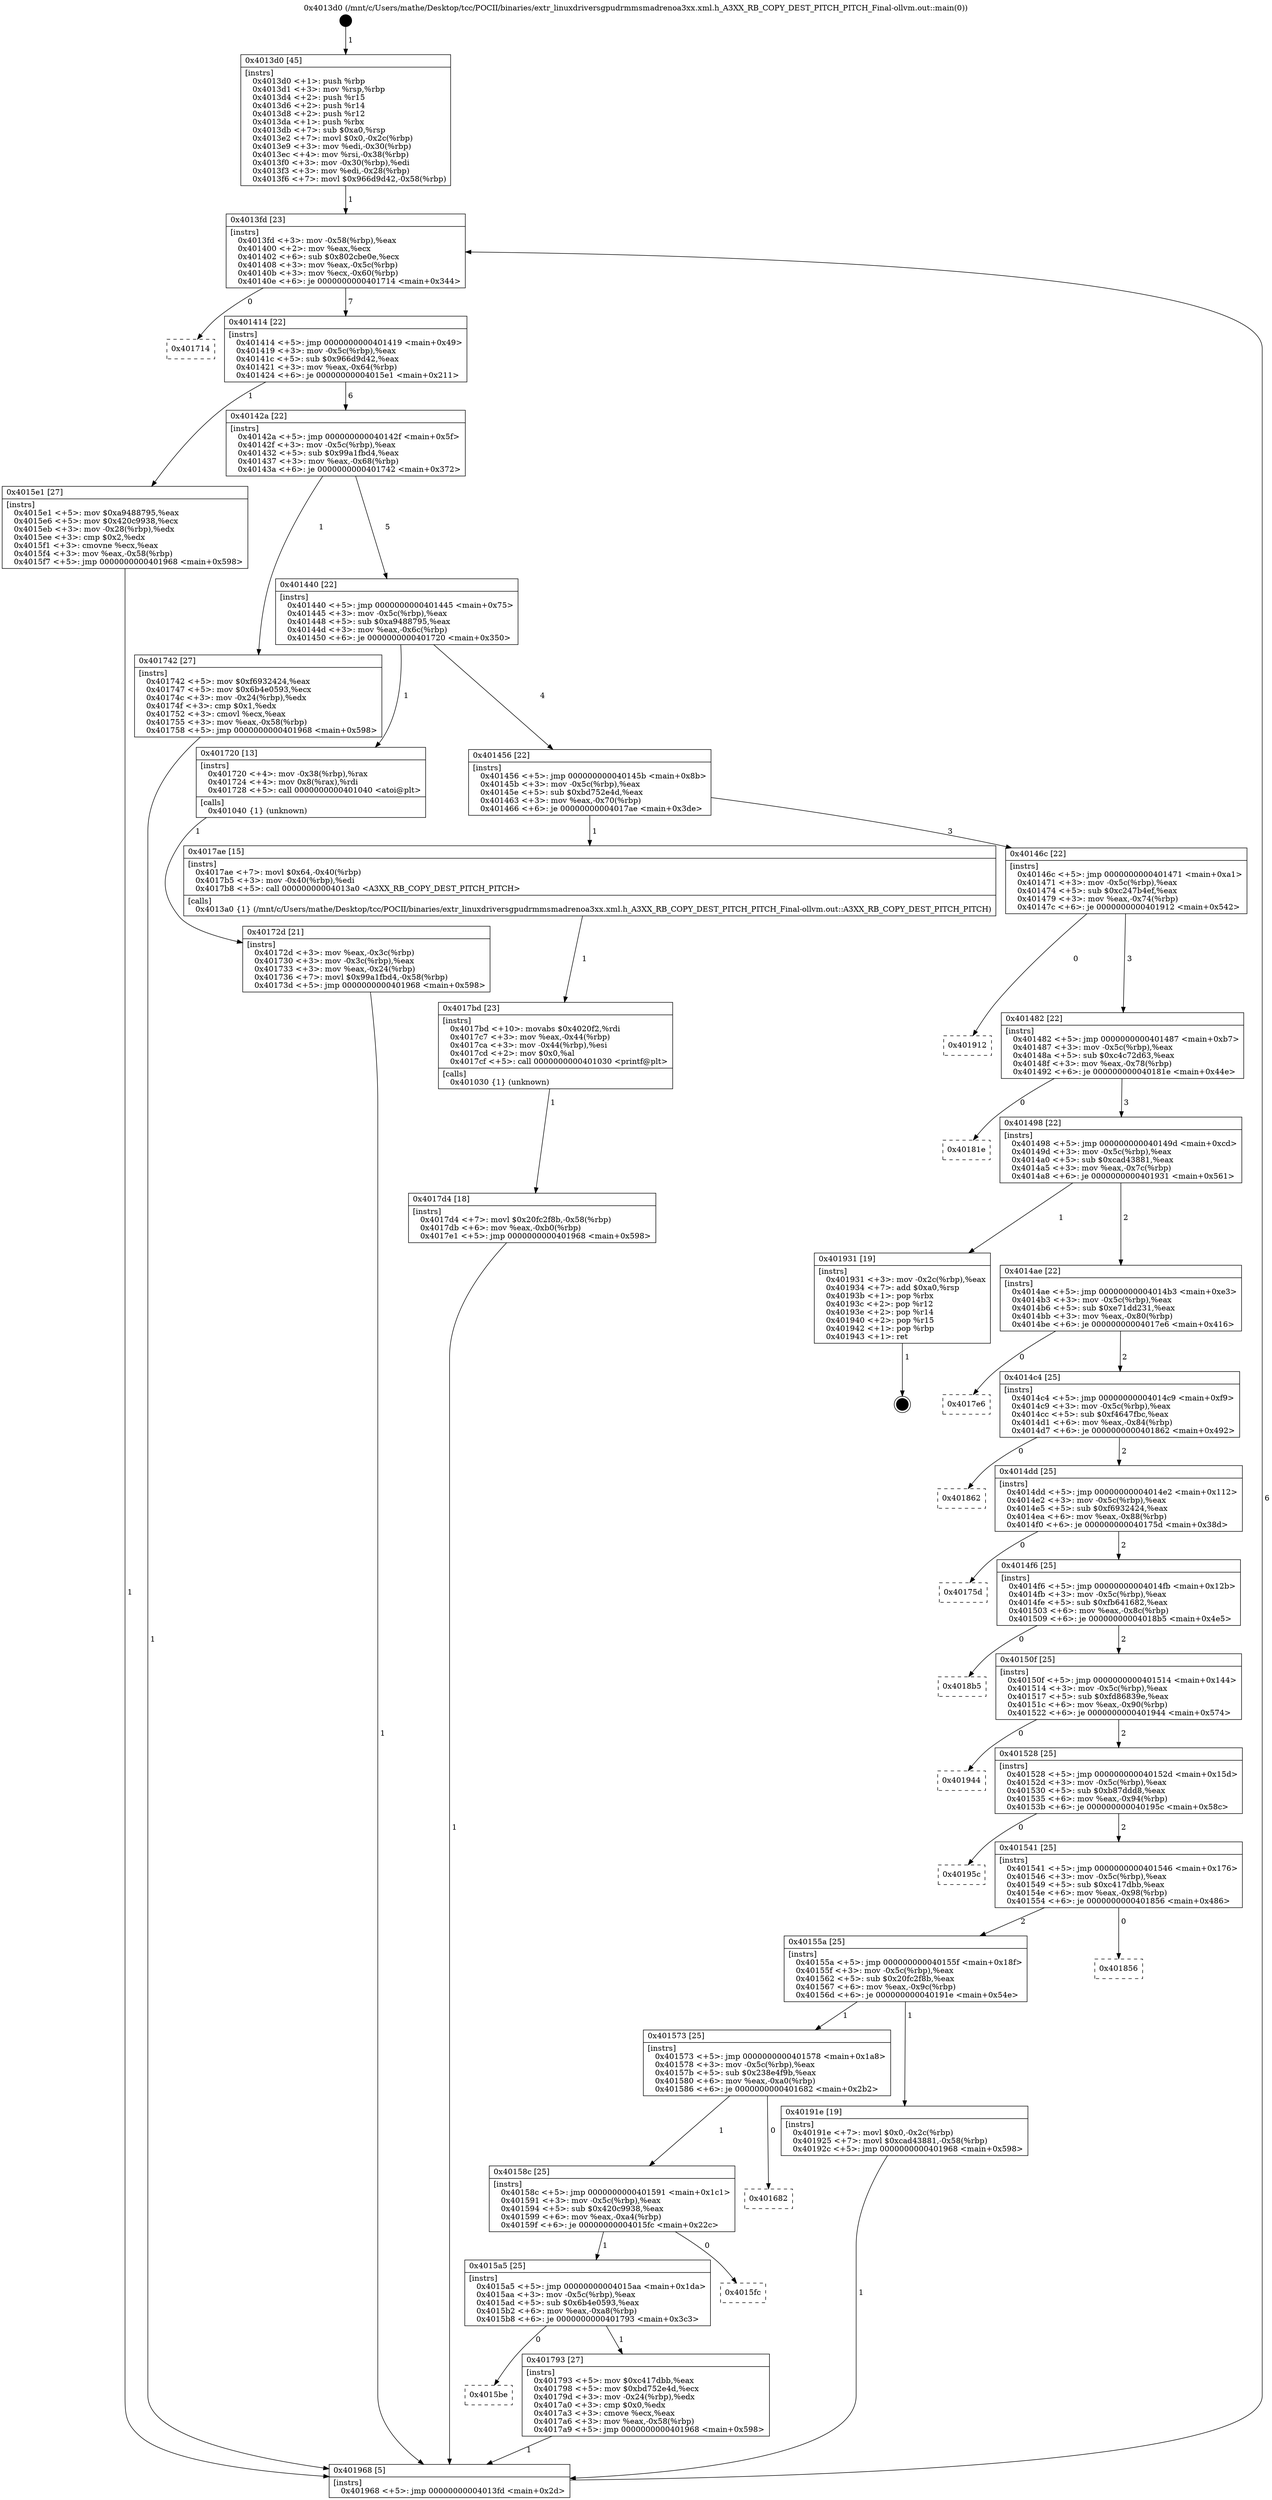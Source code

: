 digraph "0x4013d0" {
  label = "0x4013d0 (/mnt/c/Users/mathe/Desktop/tcc/POCII/binaries/extr_linuxdriversgpudrmmsmadrenoa3xx.xml.h_A3XX_RB_COPY_DEST_PITCH_PITCH_Final-ollvm.out::main(0))"
  labelloc = "t"
  node[shape=record]

  Entry [label="",width=0.3,height=0.3,shape=circle,fillcolor=black,style=filled]
  "0x4013fd" [label="{
     0x4013fd [23]\l
     | [instrs]\l
     &nbsp;&nbsp;0x4013fd \<+3\>: mov -0x58(%rbp),%eax\l
     &nbsp;&nbsp;0x401400 \<+2\>: mov %eax,%ecx\l
     &nbsp;&nbsp;0x401402 \<+6\>: sub $0x802cbe0e,%ecx\l
     &nbsp;&nbsp;0x401408 \<+3\>: mov %eax,-0x5c(%rbp)\l
     &nbsp;&nbsp;0x40140b \<+3\>: mov %ecx,-0x60(%rbp)\l
     &nbsp;&nbsp;0x40140e \<+6\>: je 0000000000401714 \<main+0x344\>\l
  }"]
  "0x401714" [label="{
     0x401714\l
  }", style=dashed]
  "0x401414" [label="{
     0x401414 [22]\l
     | [instrs]\l
     &nbsp;&nbsp;0x401414 \<+5\>: jmp 0000000000401419 \<main+0x49\>\l
     &nbsp;&nbsp;0x401419 \<+3\>: mov -0x5c(%rbp),%eax\l
     &nbsp;&nbsp;0x40141c \<+5\>: sub $0x966d9d42,%eax\l
     &nbsp;&nbsp;0x401421 \<+3\>: mov %eax,-0x64(%rbp)\l
     &nbsp;&nbsp;0x401424 \<+6\>: je 00000000004015e1 \<main+0x211\>\l
  }"]
  Exit [label="",width=0.3,height=0.3,shape=circle,fillcolor=black,style=filled,peripheries=2]
  "0x4015e1" [label="{
     0x4015e1 [27]\l
     | [instrs]\l
     &nbsp;&nbsp;0x4015e1 \<+5\>: mov $0xa9488795,%eax\l
     &nbsp;&nbsp;0x4015e6 \<+5\>: mov $0x420c9938,%ecx\l
     &nbsp;&nbsp;0x4015eb \<+3\>: mov -0x28(%rbp),%edx\l
     &nbsp;&nbsp;0x4015ee \<+3\>: cmp $0x2,%edx\l
     &nbsp;&nbsp;0x4015f1 \<+3\>: cmovne %ecx,%eax\l
     &nbsp;&nbsp;0x4015f4 \<+3\>: mov %eax,-0x58(%rbp)\l
     &nbsp;&nbsp;0x4015f7 \<+5\>: jmp 0000000000401968 \<main+0x598\>\l
  }"]
  "0x40142a" [label="{
     0x40142a [22]\l
     | [instrs]\l
     &nbsp;&nbsp;0x40142a \<+5\>: jmp 000000000040142f \<main+0x5f\>\l
     &nbsp;&nbsp;0x40142f \<+3\>: mov -0x5c(%rbp),%eax\l
     &nbsp;&nbsp;0x401432 \<+5\>: sub $0x99a1fbd4,%eax\l
     &nbsp;&nbsp;0x401437 \<+3\>: mov %eax,-0x68(%rbp)\l
     &nbsp;&nbsp;0x40143a \<+6\>: je 0000000000401742 \<main+0x372\>\l
  }"]
  "0x401968" [label="{
     0x401968 [5]\l
     | [instrs]\l
     &nbsp;&nbsp;0x401968 \<+5\>: jmp 00000000004013fd \<main+0x2d\>\l
  }"]
  "0x4013d0" [label="{
     0x4013d0 [45]\l
     | [instrs]\l
     &nbsp;&nbsp;0x4013d0 \<+1\>: push %rbp\l
     &nbsp;&nbsp;0x4013d1 \<+3\>: mov %rsp,%rbp\l
     &nbsp;&nbsp;0x4013d4 \<+2\>: push %r15\l
     &nbsp;&nbsp;0x4013d6 \<+2\>: push %r14\l
     &nbsp;&nbsp;0x4013d8 \<+2\>: push %r12\l
     &nbsp;&nbsp;0x4013da \<+1\>: push %rbx\l
     &nbsp;&nbsp;0x4013db \<+7\>: sub $0xa0,%rsp\l
     &nbsp;&nbsp;0x4013e2 \<+7\>: movl $0x0,-0x2c(%rbp)\l
     &nbsp;&nbsp;0x4013e9 \<+3\>: mov %edi,-0x30(%rbp)\l
     &nbsp;&nbsp;0x4013ec \<+4\>: mov %rsi,-0x38(%rbp)\l
     &nbsp;&nbsp;0x4013f0 \<+3\>: mov -0x30(%rbp),%edi\l
     &nbsp;&nbsp;0x4013f3 \<+3\>: mov %edi,-0x28(%rbp)\l
     &nbsp;&nbsp;0x4013f6 \<+7\>: movl $0x966d9d42,-0x58(%rbp)\l
  }"]
  "0x4017d4" [label="{
     0x4017d4 [18]\l
     | [instrs]\l
     &nbsp;&nbsp;0x4017d4 \<+7\>: movl $0x20fc2f8b,-0x58(%rbp)\l
     &nbsp;&nbsp;0x4017db \<+6\>: mov %eax,-0xb0(%rbp)\l
     &nbsp;&nbsp;0x4017e1 \<+5\>: jmp 0000000000401968 \<main+0x598\>\l
  }"]
  "0x401742" [label="{
     0x401742 [27]\l
     | [instrs]\l
     &nbsp;&nbsp;0x401742 \<+5\>: mov $0xf6932424,%eax\l
     &nbsp;&nbsp;0x401747 \<+5\>: mov $0x6b4e0593,%ecx\l
     &nbsp;&nbsp;0x40174c \<+3\>: mov -0x24(%rbp),%edx\l
     &nbsp;&nbsp;0x40174f \<+3\>: cmp $0x1,%edx\l
     &nbsp;&nbsp;0x401752 \<+3\>: cmovl %ecx,%eax\l
     &nbsp;&nbsp;0x401755 \<+3\>: mov %eax,-0x58(%rbp)\l
     &nbsp;&nbsp;0x401758 \<+5\>: jmp 0000000000401968 \<main+0x598\>\l
  }"]
  "0x401440" [label="{
     0x401440 [22]\l
     | [instrs]\l
     &nbsp;&nbsp;0x401440 \<+5\>: jmp 0000000000401445 \<main+0x75\>\l
     &nbsp;&nbsp;0x401445 \<+3\>: mov -0x5c(%rbp),%eax\l
     &nbsp;&nbsp;0x401448 \<+5\>: sub $0xa9488795,%eax\l
     &nbsp;&nbsp;0x40144d \<+3\>: mov %eax,-0x6c(%rbp)\l
     &nbsp;&nbsp;0x401450 \<+6\>: je 0000000000401720 \<main+0x350\>\l
  }"]
  "0x4017bd" [label="{
     0x4017bd [23]\l
     | [instrs]\l
     &nbsp;&nbsp;0x4017bd \<+10\>: movabs $0x4020f2,%rdi\l
     &nbsp;&nbsp;0x4017c7 \<+3\>: mov %eax,-0x44(%rbp)\l
     &nbsp;&nbsp;0x4017ca \<+3\>: mov -0x44(%rbp),%esi\l
     &nbsp;&nbsp;0x4017cd \<+2\>: mov $0x0,%al\l
     &nbsp;&nbsp;0x4017cf \<+5\>: call 0000000000401030 \<printf@plt\>\l
     | [calls]\l
     &nbsp;&nbsp;0x401030 \{1\} (unknown)\l
  }"]
  "0x401720" [label="{
     0x401720 [13]\l
     | [instrs]\l
     &nbsp;&nbsp;0x401720 \<+4\>: mov -0x38(%rbp),%rax\l
     &nbsp;&nbsp;0x401724 \<+4\>: mov 0x8(%rax),%rdi\l
     &nbsp;&nbsp;0x401728 \<+5\>: call 0000000000401040 \<atoi@plt\>\l
     | [calls]\l
     &nbsp;&nbsp;0x401040 \{1\} (unknown)\l
  }"]
  "0x401456" [label="{
     0x401456 [22]\l
     | [instrs]\l
     &nbsp;&nbsp;0x401456 \<+5\>: jmp 000000000040145b \<main+0x8b\>\l
     &nbsp;&nbsp;0x40145b \<+3\>: mov -0x5c(%rbp),%eax\l
     &nbsp;&nbsp;0x40145e \<+5\>: sub $0xbd752e4d,%eax\l
     &nbsp;&nbsp;0x401463 \<+3\>: mov %eax,-0x70(%rbp)\l
     &nbsp;&nbsp;0x401466 \<+6\>: je 00000000004017ae \<main+0x3de\>\l
  }"]
  "0x40172d" [label="{
     0x40172d [21]\l
     | [instrs]\l
     &nbsp;&nbsp;0x40172d \<+3\>: mov %eax,-0x3c(%rbp)\l
     &nbsp;&nbsp;0x401730 \<+3\>: mov -0x3c(%rbp),%eax\l
     &nbsp;&nbsp;0x401733 \<+3\>: mov %eax,-0x24(%rbp)\l
     &nbsp;&nbsp;0x401736 \<+7\>: movl $0x99a1fbd4,-0x58(%rbp)\l
     &nbsp;&nbsp;0x40173d \<+5\>: jmp 0000000000401968 \<main+0x598\>\l
  }"]
  "0x4015be" [label="{
     0x4015be\l
  }", style=dashed]
  "0x4017ae" [label="{
     0x4017ae [15]\l
     | [instrs]\l
     &nbsp;&nbsp;0x4017ae \<+7\>: movl $0x64,-0x40(%rbp)\l
     &nbsp;&nbsp;0x4017b5 \<+3\>: mov -0x40(%rbp),%edi\l
     &nbsp;&nbsp;0x4017b8 \<+5\>: call 00000000004013a0 \<A3XX_RB_COPY_DEST_PITCH_PITCH\>\l
     | [calls]\l
     &nbsp;&nbsp;0x4013a0 \{1\} (/mnt/c/Users/mathe/Desktop/tcc/POCII/binaries/extr_linuxdriversgpudrmmsmadrenoa3xx.xml.h_A3XX_RB_COPY_DEST_PITCH_PITCH_Final-ollvm.out::A3XX_RB_COPY_DEST_PITCH_PITCH)\l
  }"]
  "0x40146c" [label="{
     0x40146c [22]\l
     | [instrs]\l
     &nbsp;&nbsp;0x40146c \<+5\>: jmp 0000000000401471 \<main+0xa1\>\l
     &nbsp;&nbsp;0x401471 \<+3\>: mov -0x5c(%rbp),%eax\l
     &nbsp;&nbsp;0x401474 \<+5\>: sub $0xc247b4ef,%eax\l
     &nbsp;&nbsp;0x401479 \<+3\>: mov %eax,-0x74(%rbp)\l
     &nbsp;&nbsp;0x40147c \<+6\>: je 0000000000401912 \<main+0x542\>\l
  }"]
  "0x401793" [label="{
     0x401793 [27]\l
     | [instrs]\l
     &nbsp;&nbsp;0x401793 \<+5\>: mov $0xc417dbb,%eax\l
     &nbsp;&nbsp;0x401798 \<+5\>: mov $0xbd752e4d,%ecx\l
     &nbsp;&nbsp;0x40179d \<+3\>: mov -0x24(%rbp),%edx\l
     &nbsp;&nbsp;0x4017a0 \<+3\>: cmp $0x0,%edx\l
     &nbsp;&nbsp;0x4017a3 \<+3\>: cmove %ecx,%eax\l
     &nbsp;&nbsp;0x4017a6 \<+3\>: mov %eax,-0x58(%rbp)\l
     &nbsp;&nbsp;0x4017a9 \<+5\>: jmp 0000000000401968 \<main+0x598\>\l
  }"]
  "0x401912" [label="{
     0x401912\l
  }", style=dashed]
  "0x401482" [label="{
     0x401482 [22]\l
     | [instrs]\l
     &nbsp;&nbsp;0x401482 \<+5\>: jmp 0000000000401487 \<main+0xb7\>\l
     &nbsp;&nbsp;0x401487 \<+3\>: mov -0x5c(%rbp),%eax\l
     &nbsp;&nbsp;0x40148a \<+5\>: sub $0xc4c72d63,%eax\l
     &nbsp;&nbsp;0x40148f \<+3\>: mov %eax,-0x78(%rbp)\l
     &nbsp;&nbsp;0x401492 \<+6\>: je 000000000040181e \<main+0x44e\>\l
  }"]
  "0x4015a5" [label="{
     0x4015a5 [25]\l
     | [instrs]\l
     &nbsp;&nbsp;0x4015a5 \<+5\>: jmp 00000000004015aa \<main+0x1da\>\l
     &nbsp;&nbsp;0x4015aa \<+3\>: mov -0x5c(%rbp),%eax\l
     &nbsp;&nbsp;0x4015ad \<+5\>: sub $0x6b4e0593,%eax\l
     &nbsp;&nbsp;0x4015b2 \<+6\>: mov %eax,-0xa8(%rbp)\l
     &nbsp;&nbsp;0x4015b8 \<+6\>: je 0000000000401793 \<main+0x3c3\>\l
  }"]
  "0x40181e" [label="{
     0x40181e\l
  }", style=dashed]
  "0x401498" [label="{
     0x401498 [22]\l
     | [instrs]\l
     &nbsp;&nbsp;0x401498 \<+5\>: jmp 000000000040149d \<main+0xcd\>\l
     &nbsp;&nbsp;0x40149d \<+3\>: mov -0x5c(%rbp),%eax\l
     &nbsp;&nbsp;0x4014a0 \<+5\>: sub $0xcad43881,%eax\l
     &nbsp;&nbsp;0x4014a5 \<+3\>: mov %eax,-0x7c(%rbp)\l
     &nbsp;&nbsp;0x4014a8 \<+6\>: je 0000000000401931 \<main+0x561\>\l
  }"]
  "0x4015fc" [label="{
     0x4015fc\l
  }", style=dashed]
  "0x401931" [label="{
     0x401931 [19]\l
     | [instrs]\l
     &nbsp;&nbsp;0x401931 \<+3\>: mov -0x2c(%rbp),%eax\l
     &nbsp;&nbsp;0x401934 \<+7\>: add $0xa0,%rsp\l
     &nbsp;&nbsp;0x40193b \<+1\>: pop %rbx\l
     &nbsp;&nbsp;0x40193c \<+2\>: pop %r12\l
     &nbsp;&nbsp;0x40193e \<+2\>: pop %r14\l
     &nbsp;&nbsp;0x401940 \<+2\>: pop %r15\l
     &nbsp;&nbsp;0x401942 \<+1\>: pop %rbp\l
     &nbsp;&nbsp;0x401943 \<+1\>: ret\l
  }"]
  "0x4014ae" [label="{
     0x4014ae [22]\l
     | [instrs]\l
     &nbsp;&nbsp;0x4014ae \<+5\>: jmp 00000000004014b3 \<main+0xe3\>\l
     &nbsp;&nbsp;0x4014b3 \<+3\>: mov -0x5c(%rbp),%eax\l
     &nbsp;&nbsp;0x4014b6 \<+5\>: sub $0xe71dd231,%eax\l
     &nbsp;&nbsp;0x4014bb \<+3\>: mov %eax,-0x80(%rbp)\l
     &nbsp;&nbsp;0x4014be \<+6\>: je 00000000004017e6 \<main+0x416\>\l
  }"]
  "0x40158c" [label="{
     0x40158c [25]\l
     | [instrs]\l
     &nbsp;&nbsp;0x40158c \<+5\>: jmp 0000000000401591 \<main+0x1c1\>\l
     &nbsp;&nbsp;0x401591 \<+3\>: mov -0x5c(%rbp),%eax\l
     &nbsp;&nbsp;0x401594 \<+5\>: sub $0x420c9938,%eax\l
     &nbsp;&nbsp;0x401599 \<+6\>: mov %eax,-0xa4(%rbp)\l
     &nbsp;&nbsp;0x40159f \<+6\>: je 00000000004015fc \<main+0x22c\>\l
  }"]
  "0x4017e6" [label="{
     0x4017e6\l
  }", style=dashed]
  "0x4014c4" [label="{
     0x4014c4 [25]\l
     | [instrs]\l
     &nbsp;&nbsp;0x4014c4 \<+5\>: jmp 00000000004014c9 \<main+0xf9\>\l
     &nbsp;&nbsp;0x4014c9 \<+3\>: mov -0x5c(%rbp),%eax\l
     &nbsp;&nbsp;0x4014cc \<+5\>: sub $0xf4647fbc,%eax\l
     &nbsp;&nbsp;0x4014d1 \<+6\>: mov %eax,-0x84(%rbp)\l
     &nbsp;&nbsp;0x4014d7 \<+6\>: je 0000000000401862 \<main+0x492\>\l
  }"]
  "0x401682" [label="{
     0x401682\l
  }", style=dashed]
  "0x401862" [label="{
     0x401862\l
  }", style=dashed]
  "0x4014dd" [label="{
     0x4014dd [25]\l
     | [instrs]\l
     &nbsp;&nbsp;0x4014dd \<+5\>: jmp 00000000004014e2 \<main+0x112\>\l
     &nbsp;&nbsp;0x4014e2 \<+3\>: mov -0x5c(%rbp),%eax\l
     &nbsp;&nbsp;0x4014e5 \<+5\>: sub $0xf6932424,%eax\l
     &nbsp;&nbsp;0x4014ea \<+6\>: mov %eax,-0x88(%rbp)\l
     &nbsp;&nbsp;0x4014f0 \<+6\>: je 000000000040175d \<main+0x38d\>\l
  }"]
  "0x401573" [label="{
     0x401573 [25]\l
     | [instrs]\l
     &nbsp;&nbsp;0x401573 \<+5\>: jmp 0000000000401578 \<main+0x1a8\>\l
     &nbsp;&nbsp;0x401578 \<+3\>: mov -0x5c(%rbp),%eax\l
     &nbsp;&nbsp;0x40157b \<+5\>: sub $0x238e4f9b,%eax\l
     &nbsp;&nbsp;0x401580 \<+6\>: mov %eax,-0xa0(%rbp)\l
     &nbsp;&nbsp;0x401586 \<+6\>: je 0000000000401682 \<main+0x2b2\>\l
  }"]
  "0x40175d" [label="{
     0x40175d\l
  }", style=dashed]
  "0x4014f6" [label="{
     0x4014f6 [25]\l
     | [instrs]\l
     &nbsp;&nbsp;0x4014f6 \<+5\>: jmp 00000000004014fb \<main+0x12b\>\l
     &nbsp;&nbsp;0x4014fb \<+3\>: mov -0x5c(%rbp),%eax\l
     &nbsp;&nbsp;0x4014fe \<+5\>: sub $0xfb641682,%eax\l
     &nbsp;&nbsp;0x401503 \<+6\>: mov %eax,-0x8c(%rbp)\l
     &nbsp;&nbsp;0x401509 \<+6\>: je 00000000004018b5 \<main+0x4e5\>\l
  }"]
  "0x40191e" [label="{
     0x40191e [19]\l
     | [instrs]\l
     &nbsp;&nbsp;0x40191e \<+7\>: movl $0x0,-0x2c(%rbp)\l
     &nbsp;&nbsp;0x401925 \<+7\>: movl $0xcad43881,-0x58(%rbp)\l
     &nbsp;&nbsp;0x40192c \<+5\>: jmp 0000000000401968 \<main+0x598\>\l
  }"]
  "0x4018b5" [label="{
     0x4018b5\l
  }", style=dashed]
  "0x40150f" [label="{
     0x40150f [25]\l
     | [instrs]\l
     &nbsp;&nbsp;0x40150f \<+5\>: jmp 0000000000401514 \<main+0x144\>\l
     &nbsp;&nbsp;0x401514 \<+3\>: mov -0x5c(%rbp),%eax\l
     &nbsp;&nbsp;0x401517 \<+5\>: sub $0xfd86839e,%eax\l
     &nbsp;&nbsp;0x40151c \<+6\>: mov %eax,-0x90(%rbp)\l
     &nbsp;&nbsp;0x401522 \<+6\>: je 0000000000401944 \<main+0x574\>\l
  }"]
  "0x40155a" [label="{
     0x40155a [25]\l
     | [instrs]\l
     &nbsp;&nbsp;0x40155a \<+5\>: jmp 000000000040155f \<main+0x18f\>\l
     &nbsp;&nbsp;0x40155f \<+3\>: mov -0x5c(%rbp),%eax\l
     &nbsp;&nbsp;0x401562 \<+5\>: sub $0x20fc2f8b,%eax\l
     &nbsp;&nbsp;0x401567 \<+6\>: mov %eax,-0x9c(%rbp)\l
     &nbsp;&nbsp;0x40156d \<+6\>: je 000000000040191e \<main+0x54e\>\l
  }"]
  "0x401944" [label="{
     0x401944\l
  }", style=dashed]
  "0x401528" [label="{
     0x401528 [25]\l
     | [instrs]\l
     &nbsp;&nbsp;0x401528 \<+5\>: jmp 000000000040152d \<main+0x15d\>\l
     &nbsp;&nbsp;0x40152d \<+3\>: mov -0x5c(%rbp),%eax\l
     &nbsp;&nbsp;0x401530 \<+5\>: sub $0xb87ddd8,%eax\l
     &nbsp;&nbsp;0x401535 \<+6\>: mov %eax,-0x94(%rbp)\l
     &nbsp;&nbsp;0x40153b \<+6\>: je 000000000040195c \<main+0x58c\>\l
  }"]
  "0x401856" [label="{
     0x401856\l
  }", style=dashed]
  "0x40195c" [label="{
     0x40195c\l
  }", style=dashed]
  "0x401541" [label="{
     0x401541 [25]\l
     | [instrs]\l
     &nbsp;&nbsp;0x401541 \<+5\>: jmp 0000000000401546 \<main+0x176\>\l
     &nbsp;&nbsp;0x401546 \<+3\>: mov -0x5c(%rbp),%eax\l
     &nbsp;&nbsp;0x401549 \<+5\>: sub $0xc417dbb,%eax\l
     &nbsp;&nbsp;0x40154e \<+6\>: mov %eax,-0x98(%rbp)\l
     &nbsp;&nbsp;0x401554 \<+6\>: je 0000000000401856 \<main+0x486\>\l
  }"]
  Entry -> "0x4013d0" [label=" 1"]
  "0x4013fd" -> "0x401714" [label=" 0"]
  "0x4013fd" -> "0x401414" [label=" 7"]
  "0x401931" -> Exit [label=" 1"]
  "0x401414" -> "0x4015e1" [label=" 1"]
  "0x401414" -> "0x40142a" [label=" 6"]
  "0x4015e1" -> "0x401968" [label=" 1"]
  "0x4013d0" -> "0x4013fd" [label=" 1"]
  "0x401968" -> "0x4013fd" [label=" 6"]
  "0x40191e" -> "0x401968" [label=" 1"]
  "0x40142a" -> "0x401742" [label=" 1"]
  "0x40142a" -> "0x401440" [label=" 5"]
  "0x4017d4" -> "0x401968" [label=" 1"]
  "0x401440" -> "0x401720" [label=" 1"]
  "0x401440" -> "0x401456" [label=" 4"]
  "0x401720" -> "0x40172d" [label=" 1"]
  "0x40172d" -> "0x401968" [label=" 1"]
  "0x401742" -> "0x401968" [label=" 1"]
  "0x4017bd" -> "0x4017d4" [label=" 1"]
  "0x401456" -> "0x4017ae" [label=" 1"]
  "0x401456" -> "0x40146c" [label=" 3"]
  "0x4017ae" -> "0x4017bd" [label=" 1"]
  "0x40146c" -> "0x401912" [label=" 0"]
  "0x40146c" -> "0x401482" [label=" 3"]
  "0x401793" -> "0x401968" [label=" 1"]
  "0x401482" -> "0x40181e" [label=" 0"]
  "0x401482" -> "0x401498" [label=" 3"]
  "0x4015a5" -> "0x401793" [label=" 1"]
  "0x401498" -> "0x401931" [label=" 1"]
  "0x401498" -> "0x4014ae" [label=" 2"]
  "0x4015a5" -> "0x4015be" [label=" 0"]
  "0x4014ae" -> "0x4017e6" [label=" 0"]
  "0x4014ae" -> "0x4014c4" [label=" 2"]
  "0x40158c" -> "0x4015fc" [label=" 0"]
  "0x4014c4" -> "0x401862" [label=" 0"]
  "0x4014c4" -> "0x4014dd" [label=" 2"]
  "0x40158c" -> "0x4015a5" [label=" 1"]
  "0x4014dd" -> "0x40175d" [label=" 0"]
  "0x4014dd" -> "0x4014f6" [label=" 2"]
  "0x401573" -> "0x401682" [label=" 0"]
  "0x4014f6" -> "0x4018b5" [label=" 0"]
  "0x4014f6" -> "0x40150f" [label=" 2"]
  "0x401573" -> "0x40158c" [label=" 1"]
  "0x40150f" -> "0x401944" [label=" 0"]
  "0x40150f" -> "0x401528" [label=" 2"]
  "0x40155a" -> "0x40191e" [label=" 1"]
  "0x401528" -> "0x40195c" [label=" 0"]
  "0x401528" -> "0x401541" [label=" 2"]
  "0x40155a" -> "0x401573" [label=" 1"]
  "0x401541" -> "0x401856" [label=" 0"]
  "0x401541" -> "0x40155a" [label=" 2"]
}
